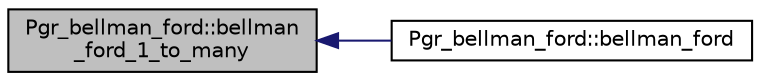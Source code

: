 digraph "Pgr_bellman_ford::bellman_ford_1_to_many"
{
  edge [fontname="Helvetica",fontsize="10",labelfontname="Helvetica",labelfontsize="10"];
  node [fontname="Helvetica",fontsize="10",shape=record];
  rankdir="LR";
  Node25 [label="Pgr_bellman_ford::bellman\l_ford_1_to_many",height=0.2,width=0.4,color="black", fillcolor="grey75", style="filled", fontcolor="black"];
  Node25 -> Node26 [dir="back",color="midnightblue",fontsize="10",style="solid",fontname="Helvetica"];
  Node26 [label="Pgr_bellman_ford::bellman_ford",height=0.2,width=0.4,color="black", fillcolor="white", style="filled",URL="$classPgr__bellman__ford.html#a55b69b28e979ea0ee5213a4fbff51808",tooltip="BellmanFord 1 to many. "];
}
